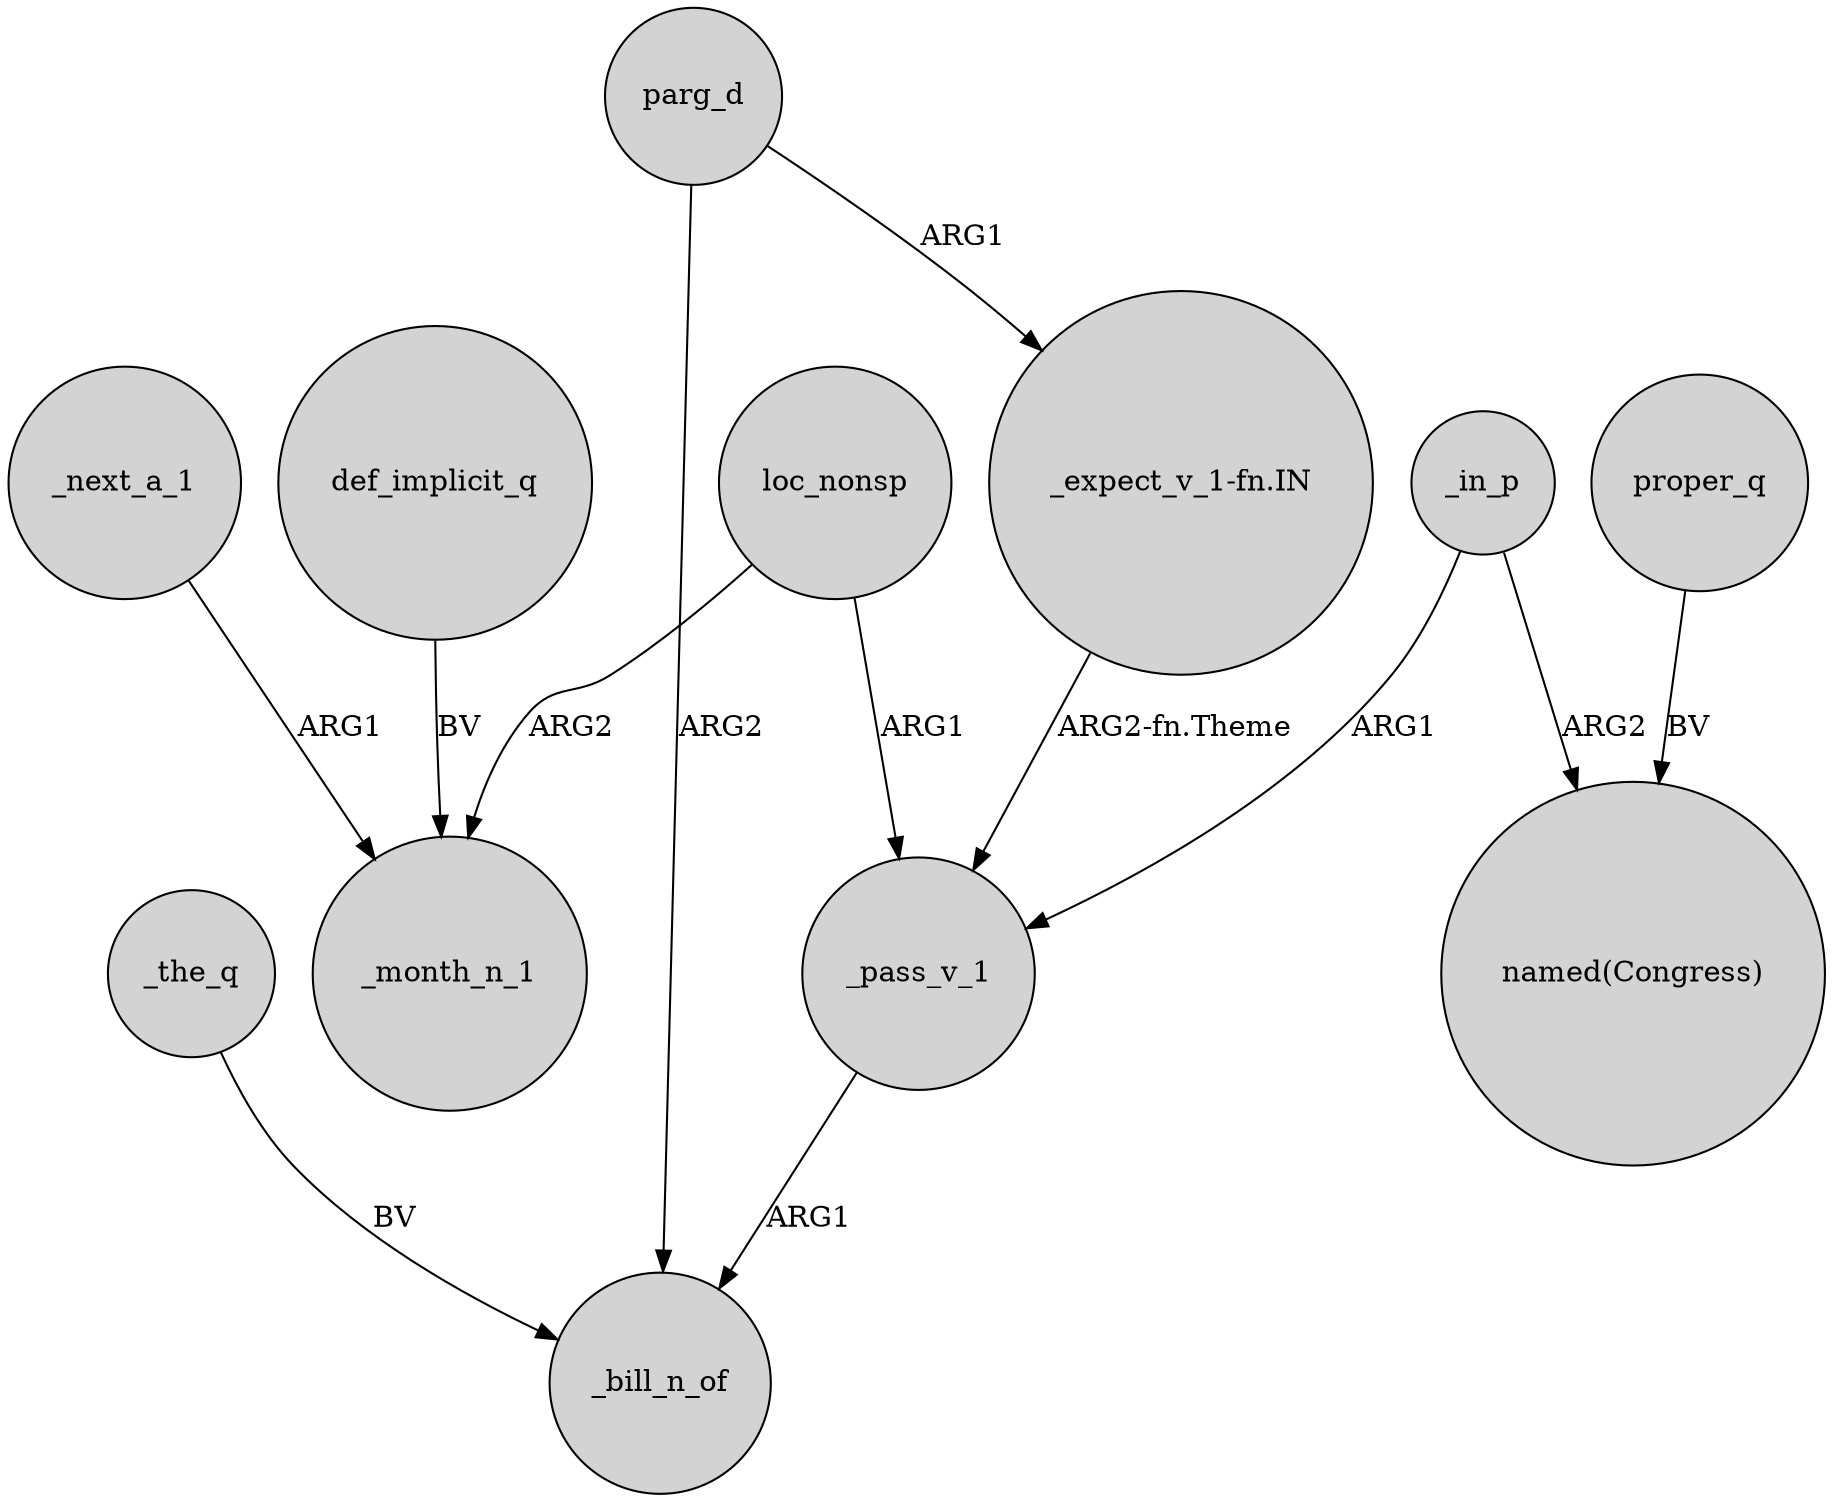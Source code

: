 digraph {
	node [shape=circle style=filled]
	_the_q -> _bill_n_of [label=BV]
	loc_nonsp -> _pass_v_1 [label=ARG1]
	def_implicit_q -> _month_n_1 [label=BV]
	_pass_v_1 -> _bill_n_of [label=ARG1]
	"_expect_v_1-fn.IN" -> _pass_v_1 [label="ARG2-fn.Theme"]
	_in_p -> _pass_v_1 [label=ARG1]
	loc_nonsp -> _month_n_1 [label=ARG2]
	parg_d -> _bill_n_of [label=ARG2]
	parg_d -> "_expect_v_1-fn.IN" [label=ARG1]
	_in_p -> "named(Congress)" [label=ARG2]
	_next_a_1 -> _month_n_1 [label=ARG1]
	proper_q -> "named(Congress)" [label=BV]
}
